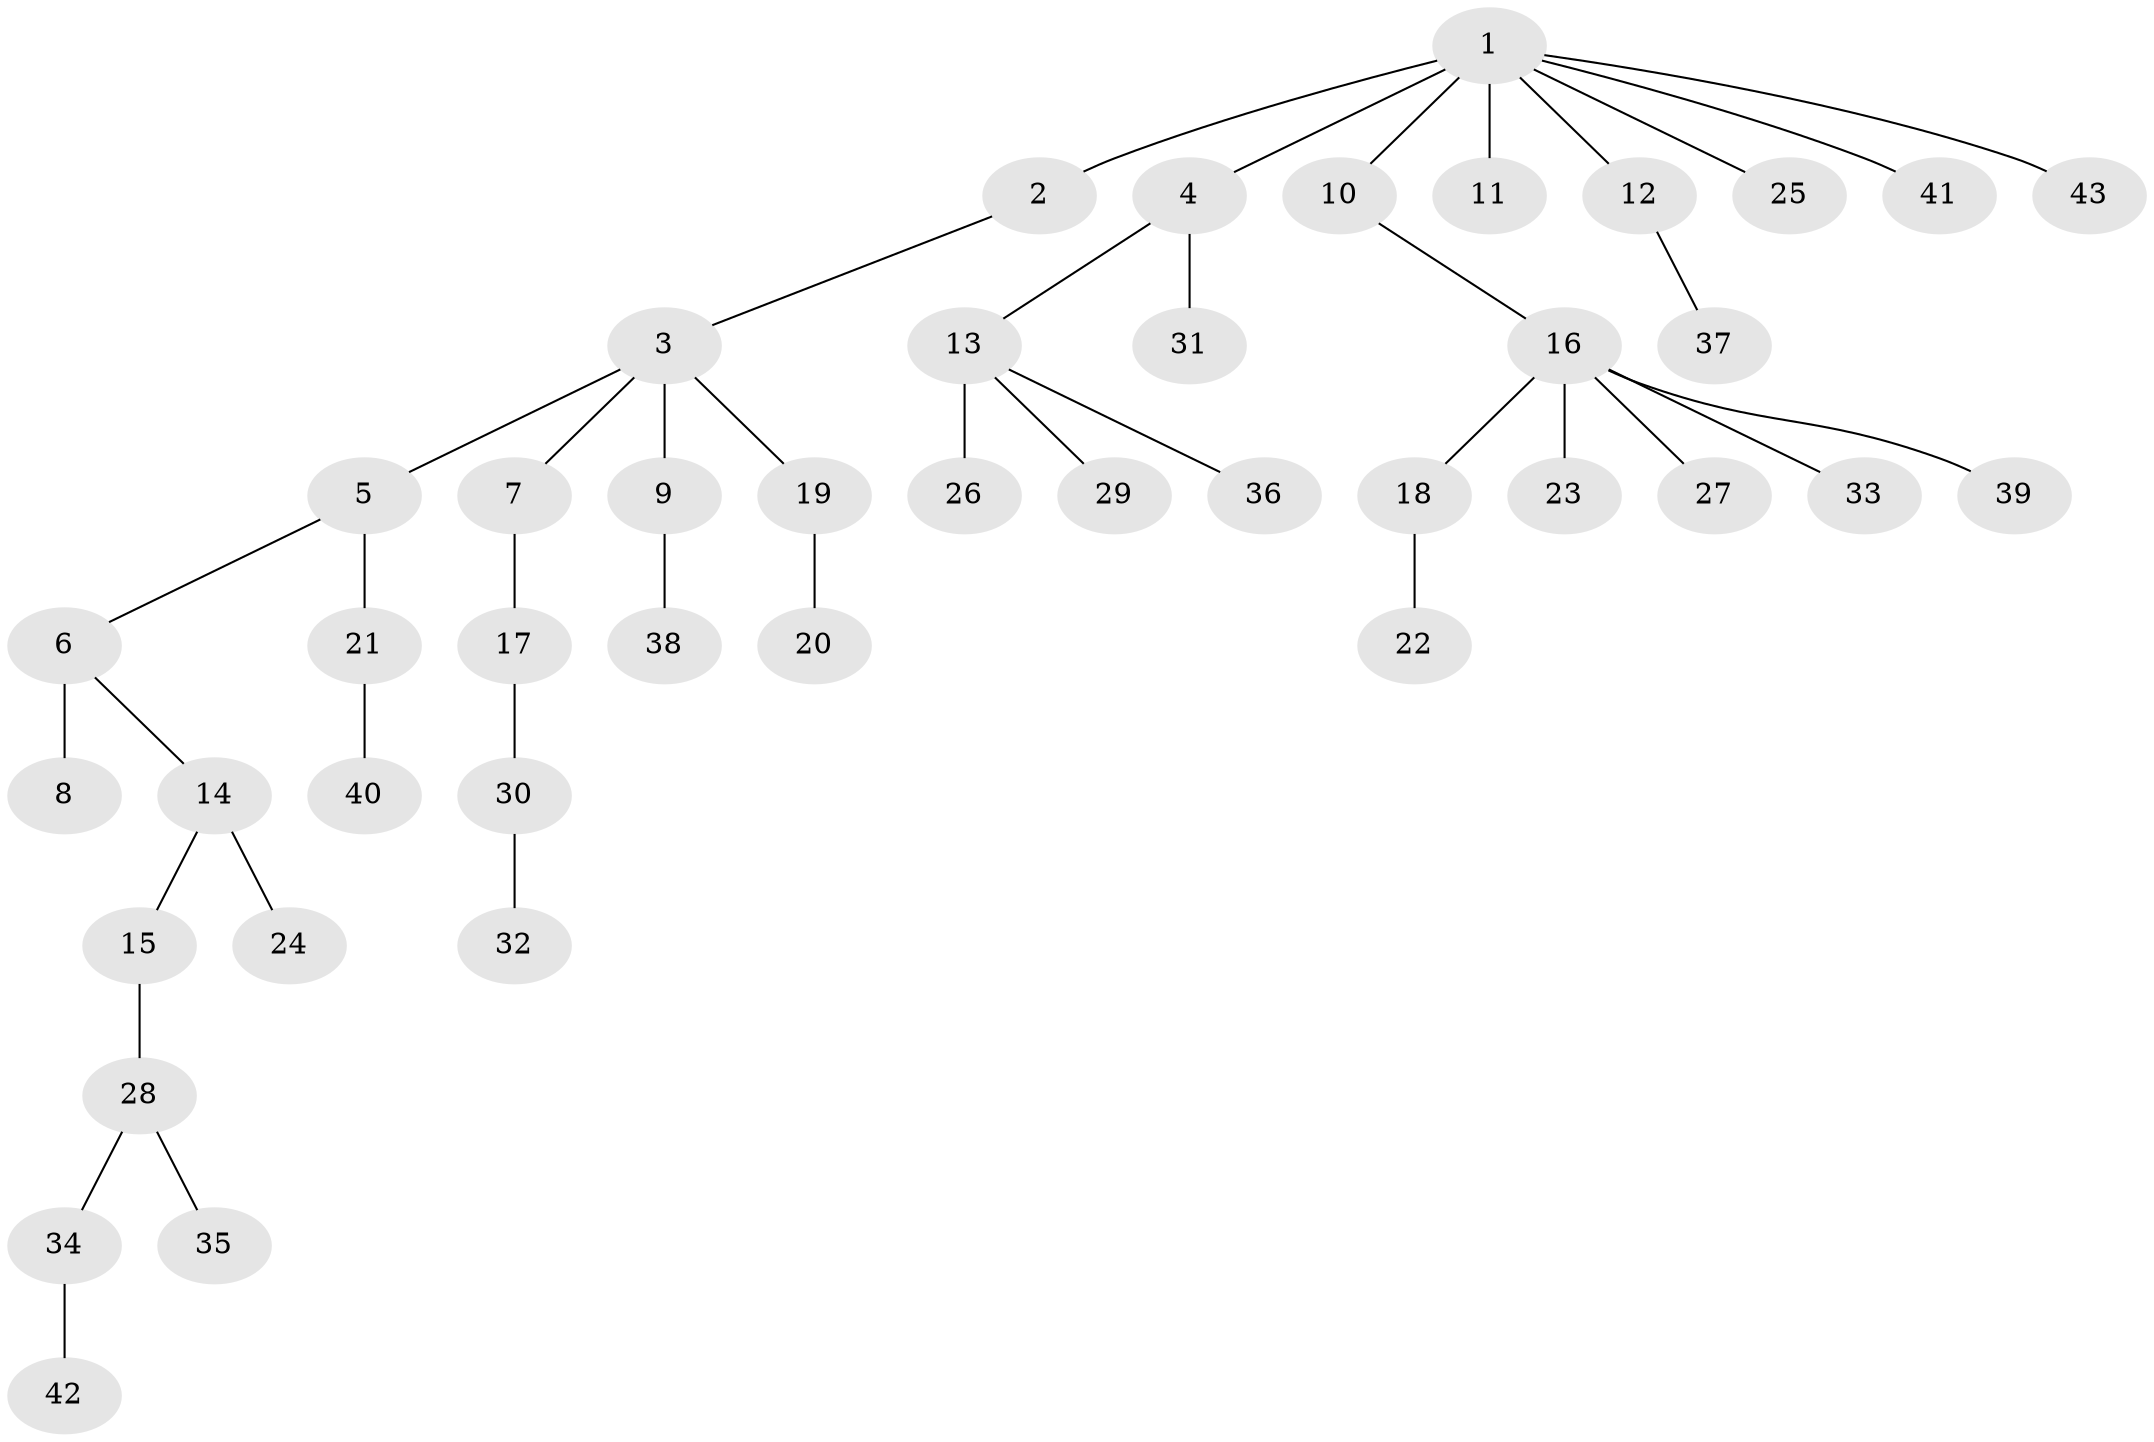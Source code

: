 // original degree distribution, {6: 0.007042253521126761, 5: 0.04929577464788732, 7: 0.007042253521126761, 3: 0.13380281690140844, 4: 0.056338028169014086, 8: 0.014084507042253521, 1: 0.5563380281690141, 2: 0.176056338028169}
// Generated by graph-tools (version 1.1) at 2025/51/03/04/25 22:51:26]
// undirected, 43 vertices, 42 edges
graph export_dot {
  node [color=gray90,style=filled];
  1;
  2;
  3;
  4;
  5;
  6;
  7;
  8;
  9;
  10;
  11;
  12;
  13;
  14;
  15;
  16;
  17;
  18;
  19;
  20;
  21;
  22;
  23;
  24;
  25;
  26;
  27;
  28;
  29;
  30;
  31;
  32;
  33;
  34;
  35;
  36;
  37;
  38;
  39;
  40;
  41;
  42;
  43;
  1 -- 2 [weight=2.0];
  1 -- 4 [weight=1.0];
  1 -- 10 [weight=1.0];
  1 -- 11 [weight=1.0];
  1 -- 12 [weight=1.0];
  1 -- 25 [weight=1.0];
  1 -- 41 [weight=1.0];
  1 -- 43 [weight=1.0];
  2 -- 3 [weight=1.0];
  3 -- 5 [weight=1.0];
  3 -- 7 [weight=1.0];
  3 -- 9 [weight=1.0];
  3 -- 19 [weight=1.0];
  4 -- 13 [weight=1.0];
  4 -- 31 [weight=1.0];
  5 -- 6 [weight=1.0];
  5 -- 21 [weight=1.0];
  6 -- 8 [weight=4.0];
  6 -- 14 [weight=1.0];
  7 -- 17 [weight=1.0];
  9 -- 38 [weight=1.0];
  10 -- 16 [weight=1.0];
  12 -- 37 [weight=1.0];
  13 -- 26 [weight=4.0];
  13 -- 29 [weight=1.0];
  13 -- 36 [weight=1.0];
  14 -- 15 [weight=1.0];
  14 -- 24 [weight=1.0];
  15 -- 28 [weight=1.0];
  16 -- 18 [weight=1.0];
  16 -- 23 [weight=1.0];
  16 -- 27 [weight=1.0];
  16 -- 33 [weight=1.0];
  16 -- 39 [weight=1.0];
  17 -- 30 [weight=1.0];
  18 -- 22 [weight=1.0];
  19 -- 20 [weight=1.0];
  21 -- 40 [weight=1.0];
  28 -- 34 [weight=1.0];
  28 -- 35 [weight=1.0];
  30 -- 32 [weight=1.0];
  34 -- 42 [weight=1.0];
}

